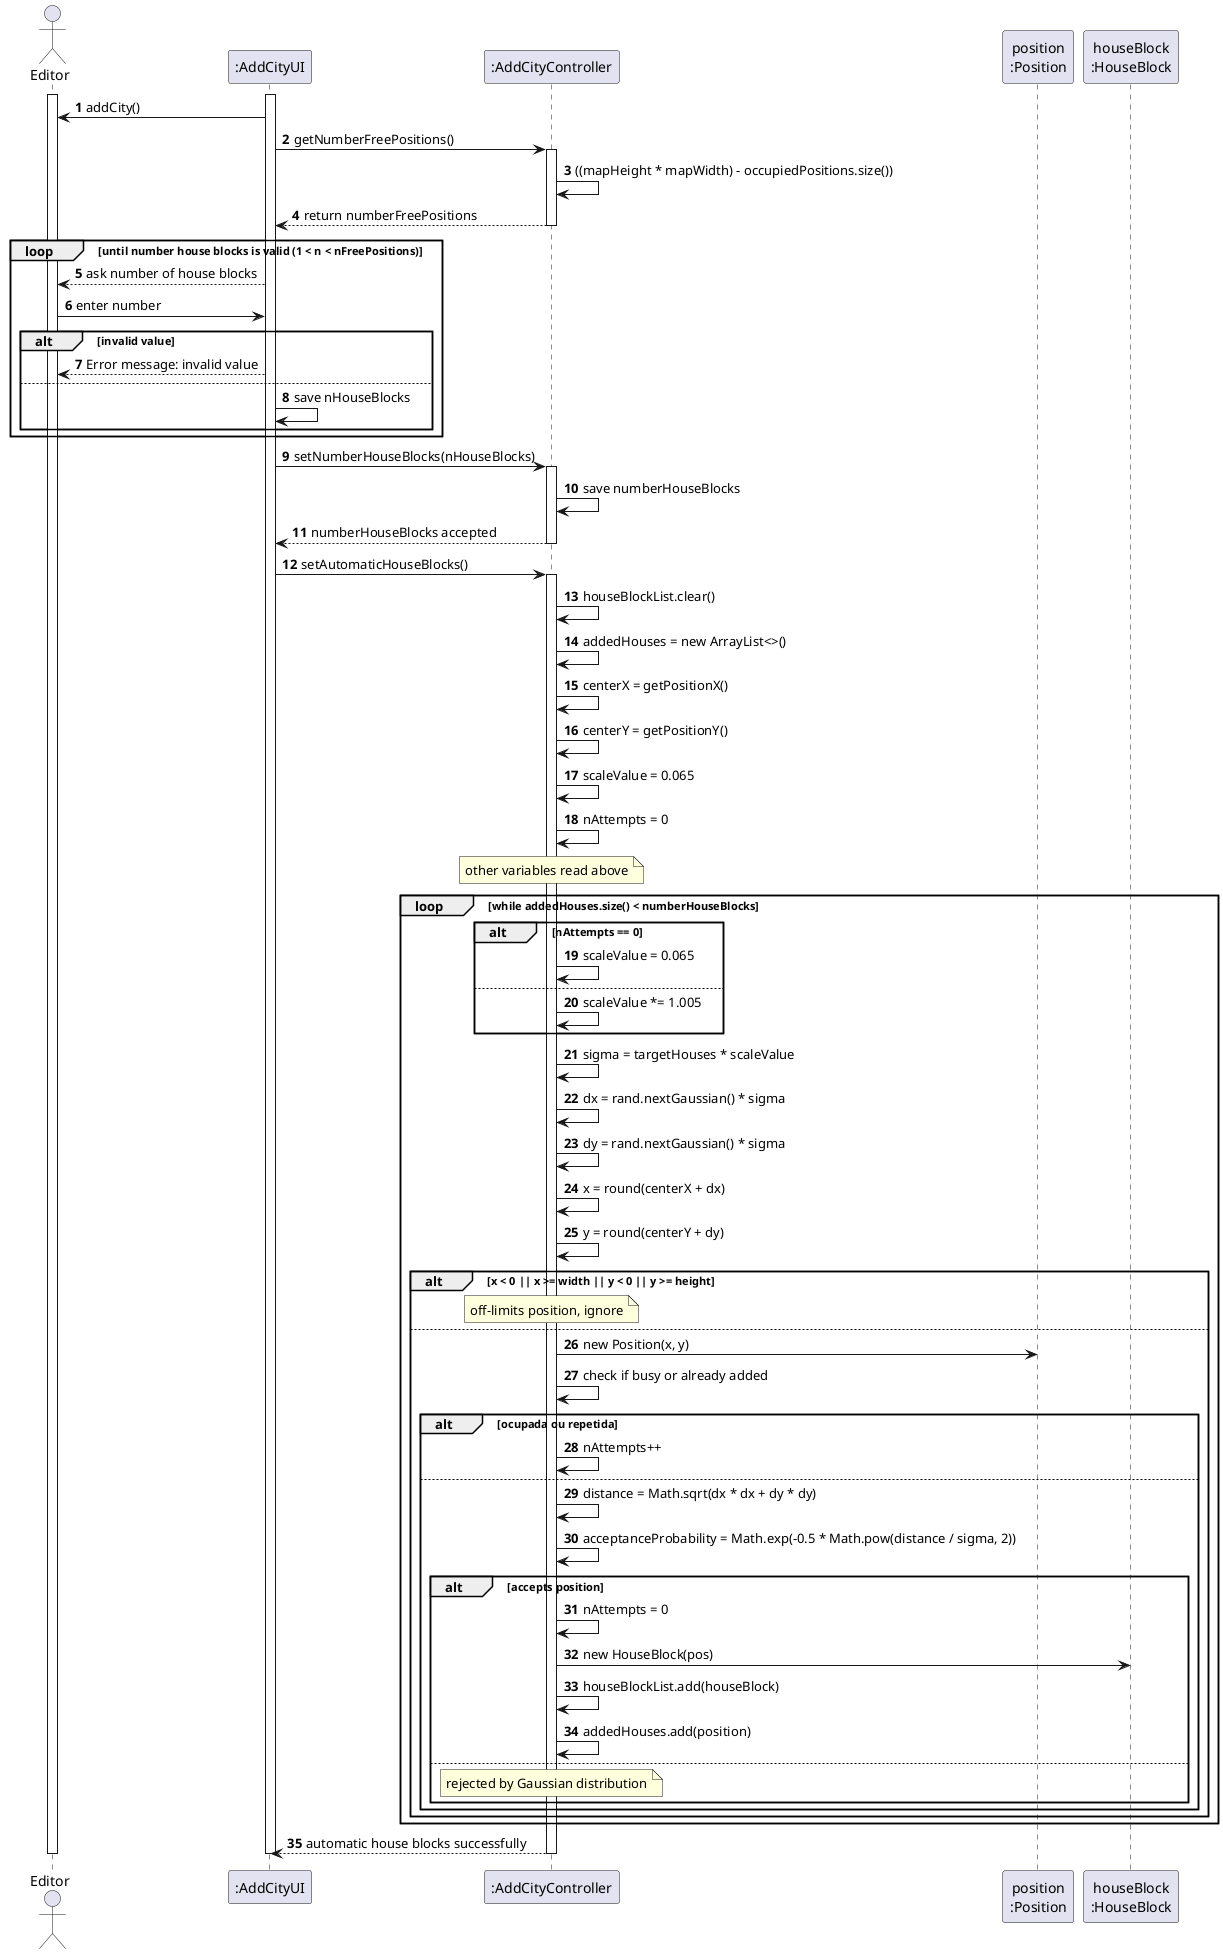 @startuml
skinparam packageStyle rectangle
skinparam shadowing false
skinparam linetype ortho
autonumber

actor "Editor" as EDT
participant ":AddCityUI" as UI
participant ":AddCityController" as CTRL
participant "position\n:Position" as POS
participant "houseBlock\n:HouseBlock" as HB

activate EDT
activate UI
UI -> EDT : addCity()
UI -> CTRL : getNumberFreePositions()
    activate CTRL
        CTRL -> CTRL : ((mapHeight * mapWidth) - occupiedPositions.size())
        CTRL --> UI : return numberFreePositions
    deactivate CTRL
    loop until number house blocks is valid (1 < n < nFreePositions)
        UI --> EDT : ask number of house blocks
        EDT -> UI : enter number
        alt invalid value
            UI --> EDT : Error message: invalid value
        else
            UI -> UI : save nHouseBlocks
        end
    end
    UI -> CTRL : setNumberHouseBlocks(nHouseBlocks)
    activate CTRL
        CTRL -> CTRL : save numberHouseBlocks
        CTRL --> UI : numberHouseBlocks accepted
    deactivate CTRL
    UI -> CTRL : setAutomaticHouseBlocks()
    activate CTRL
        CTRL -> CTRL : houseBlockList.clear()
        CTRL -> CTRL : addedHouses = new ArrayList<>()
        CTRL -> CTRL : centerX = getPositionX()
        CTRL -> CTRL : centerY = getPositionY()
        CTRL -> CTRL : scaleValue = 0.065
        CTRL -> CTRL :  nAttempts = 0
        note over CTRL : other variables read above
        loop while addedHouses.size() < numberHouseBlocks
            alt nAttempts == 0
                CTRL -> CTRL : scaleValue = 0.065
            else
                CTRL -> CTRL : scaleValue *= 1.005
            end
            CTRL -> CTRL : sigma = targetHouses * scaleValue
            CTRL -> CTRL : dx = rand.nextGaussian() * sigma
            CTRL -> CTRL : dy = rand.nextGaussian() * sigma
            CTRL -> CTRL : x = round(centerX + dx)
            CTRL -> CTRL : y = round(centerY + dy)
            alt x < 0 || x >= width || y < 0 || y >= height
                note over CTRL : off-limits position, ignore
            else
                CTRL -> POS : new Position(x, y)
                CTRL -> CTRL : check if busy or already added
                alt ocupada ou repetida
                    CTRL -> CTRL : nAttempts++
                else
                    CTRL -> CTRL : distance = Math.sqrt(dx * dx + dy * dy)
                    CTRL -> CTRL : acceptanceProbability = Math.exp(-0.5 * Math.pow(distance / sigma, 2))
                    alt accepts position
                        CTRL -> CTRL : nAttempts = 0
                        CTRL -> HB : new HouseBlock(pos)
                        CTRL -> CTRL : houseBlockList.add(houseBlock)
                        CTRL -> CTRL : addedHouses.add(position)
                    else
                        note over CTRL : rejected by Gaussian distribution
                    end
                end
            end
        end
        CTRL --> UI : automatic house blocks successfully
    deactivate CTRL
deactivate UI
deactivate EDT
@enduml
